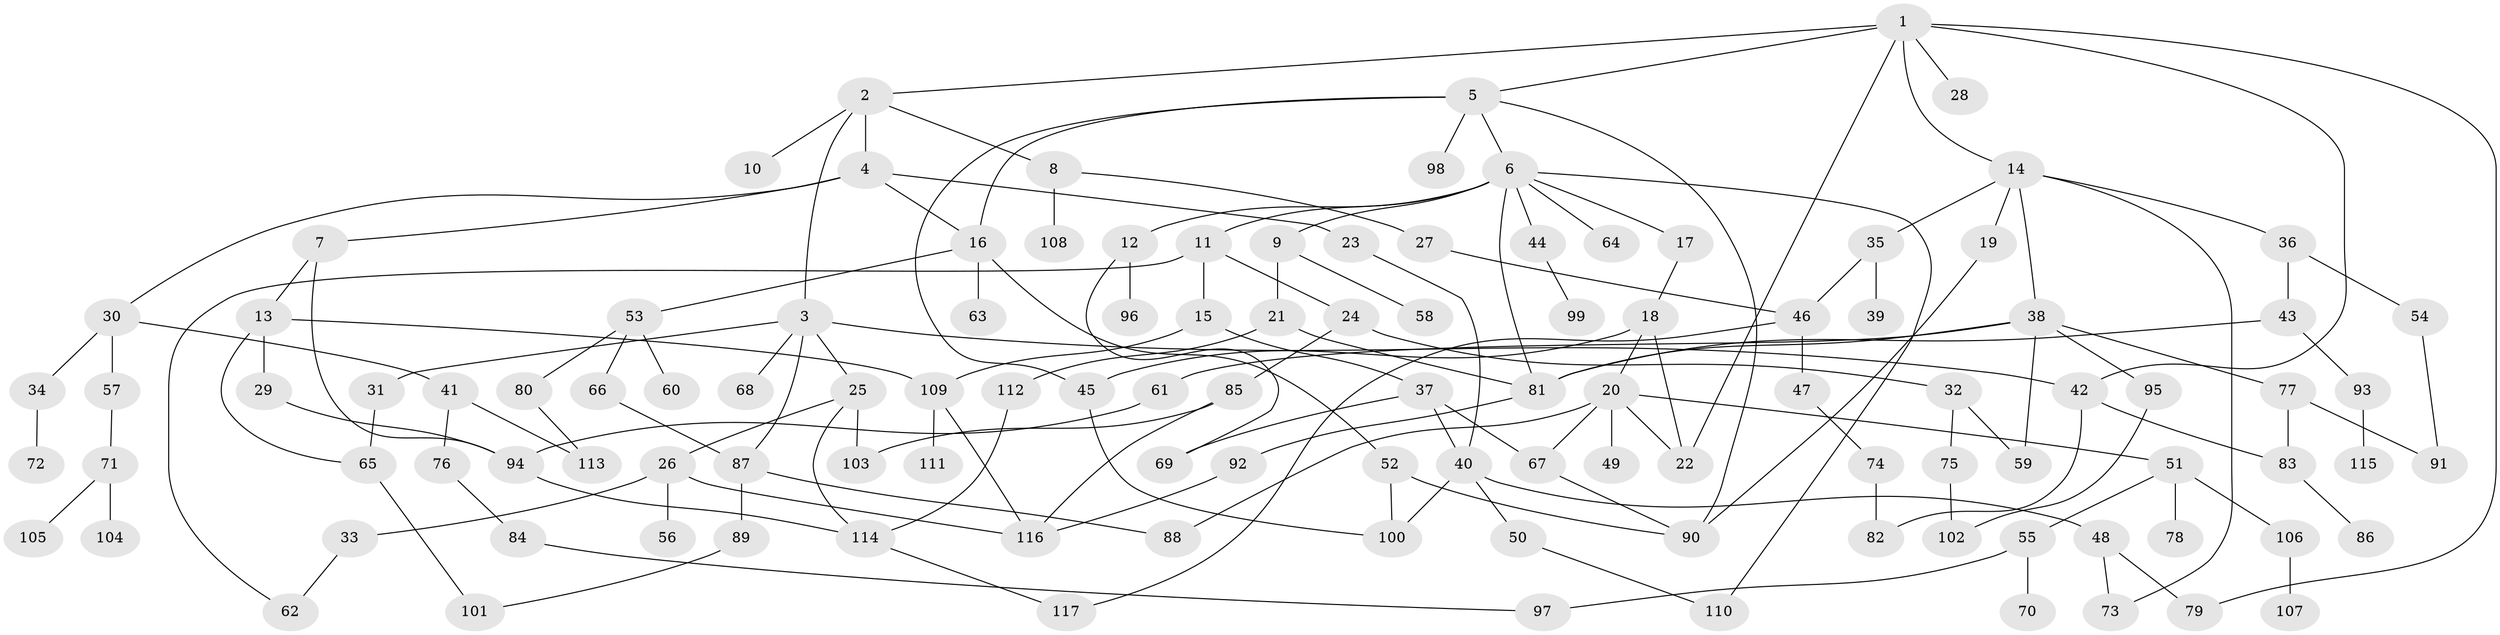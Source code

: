 // Generated by graph-tools (version 1.1) at 2025/25/03/09/25 03:25:35]
// undirected, 117 vertices, 158 edges
graph export_dot {
graph [start="1"]
  node [color=gray90,style=filled];
  1;
  2;
  3;
  4;
  5;
  6;
  7;
  8;
  9;
  10;
  11;
  12;
  13;
  14;
  15;
  16;
  17;
  18;
  19;
  20;
  21;
  22;
  23;
  24;
  25;
  26;
  27;
  28;
  29;
  30;
  31;
  32;
  33;
  34;
  35;
  36;
  37;
  38;
  39;
  40;
  41;
  42;
  43;
  44;
  45;
  46;
  47;
  48;
  49;
  50;
  51;
  52;
  53;
  54;
  55;
  56;
  57;
  58;
  59;
  60;
  61;
  62;
  63;
  64;
  65;
  66;
  67;
  68;
  69;
  70;
  71;
  72;
  73;
  74;
  75;
  76;
  77;
  78;
  79;
  80;
  81;
  82;
  83;
  84;
  85;
  86;
  87;
  88;
  89;
  90;
  91;
  92;
  93;
  94;
  95;
  96;
  97;
  98;
  99;
  100;
  101;
  102;
  103;
  104;
  105;
  106;
  107;
  108;
  109;
  110;
  111;
  112;
  113;
  114;
  115;
  116;
  117;
  1 -- 2;
  1 -- 5;
  1 -- 14;
  1 -- 28;
  1 -- 79;
  1 -- 42;
  1 -- 22;
  2 -- 3;
  2 -- 4;
  2 -- 8;
  2 -- 10;
  3 -- 25;
  3 -- 31;
  3 -- 42;
  3 -- 68;
  3 -- 87;
  4 -- 7;
  4 -- 16;
  4 -- 23;
  4 -- 30;
  5 -- 6;
  5 -- 90;
  5 -- 98;
  5 -- 45;
  5 -- 16;
  6 -- 9;
  6 -- 11;
  6 -- 12;
  6 -- 17;
  6 -- 44;
  6 -- 64;
  6 -- 110;
  6 -- 81;
  7 -- 13;
  7 -- 94;
  8 -- 27;
  8 -- 108;
  9 -- 21;
  9 -- 58;
  11 -- 15;
  11 -- 24;
  11 -- 62;
  12 -- 69;
  12 -- 96;
  13 -- 29;
  13 -- 65;
  13 -- 109;
  14 -- 19;
  14 -- 35;
  14 -- 36;
  14 -- 38;
  14 -- 73;
  15 -- 37;
  15 -- 109;
  16 -- 52;
  16 -- 53;
  16 -- 63;
  17 -- 18;
  18 -- 20;
  18 -- 22;
  18 -- 45;
  19 -- 90;
  20 -- 49;
  20 -- 51;
  20 -- 22;
  20 -- 67;
  20 -- 88;
  21 -- 112;
  21 -- 81;
  23 -- 40;
  24 -- 32;
  24 -- 85;
  25 -- 26;
  25 -- 103;
  25 -- 114;
  26 -- 33;
  26 -- 56;
  26 -- 116;
  27 -- 46;
  29 -- 94;
  30 -- 34;
  30 -- 41;
  30 -- 57;
  31 -- 65;
  32 -- 59;
  32 -- 75;
  33 -- 62;
  34 -- 72;
  35 -- 39;
  35 -- 46;
  36 -- 43;
  36 -- 54;
  37 -- 40;
  37 -- 67;
  37 -- 69;
  38 -- 61;
  38 -- 77;
  38 -- 81;
  38 -- 95;
  38 -- 59;
  40 -- 48;
  40 -- 50;
  40 -- 100;
  41 -- 76;
  41 -- 113;
  42 -- 82;
  42 -- 83;
  43 -- 93;
  43 -- 81;
  44 -- 99;
  45 -- 100;
  46 -- 47;
  46 -- 117;
  47 -- 74;
  48 -- 79;
  48 -- 73;
  50 -- 110;
  51 -- 55;
  51 -- 78;
  51 -- 106;
  52 -- 100;
  52 -- 90;
  53 -- 60;
  53 -- 66;
  53 -- 80;
  54 -- 91;
  55 -- 70;
  55 -- 97;
  57 -- 71;
  61 -- 94;
  65 -- 101;
  66 -- 87;
  67 -- 90;
  71 -- 104;
  71 -- 105;
  74 -- 82;
  75 -- 102;
  76 -- 84;
  77 -- 91;
  77 -- 83;
  80 -- 113;
  81 -- 92;
  83 -- 86;
  84 -- 97;
  85 -- 103;
  85 -- 116;
  87 -- 88;
  87 -- 89;
  89 -- 101;
  92 -- 116;
  93 -- 115;
  94 -- 114;
  95 -- 102;
  106 -- 107;
  109 -- 111;
  109 -- 116;
  112 -- 114;
  114 -- 117;
}
